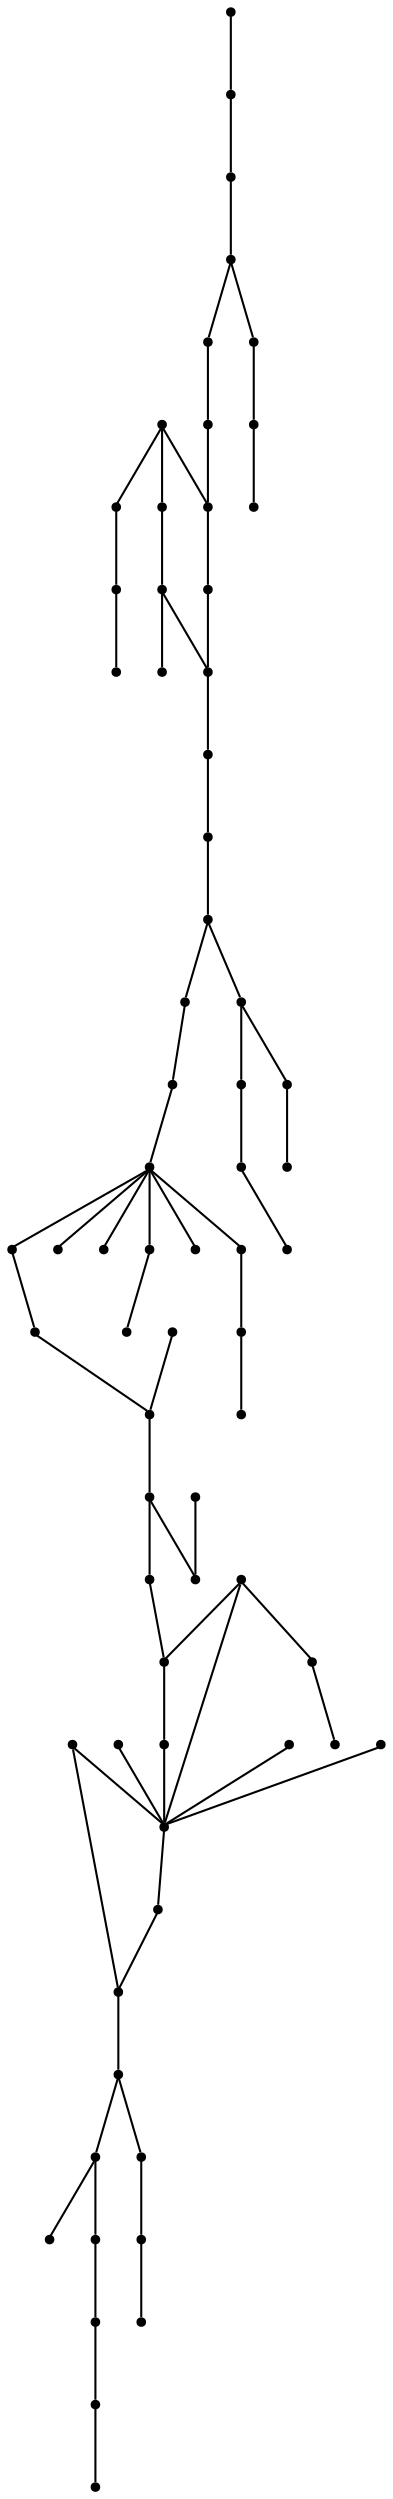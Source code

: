 graph {
  node [shape=point,comment="{\"directed\":false,\"doi\":\"10.4230/LIPIcs.GD.2024.32\",\"figure\":\"11 (2)\"}"]

  v0 [pos="1905.7290224589308,512.4924748744816"]
  v1 [pos="1945.0485271611756,512.4924748744816"]
  v2 [pos="1866.4095177566865,512.4924748744816"]
  v3 [pos="1827.0900130544424,512.4924748744816"]
  v4 [pos="1807.4302607033198,591.1126252261755"]
  v5 [pos="1846.7497654055642,610.7676628140989"]
  v6 [pos="1787.770762735412,512.4924748744816"]
  v7 [pos="1768.1110103842896,473.1823996986345"]
  v8 [pos="1768.1110103842898,551.8025500503286"]
  v9 [pos="1728.7915056820455,512.4924748744816"]
  v10 [pos="1689.4056069608105,512.5587258098841"]
  v11 [pos="1650.1524962775566,473.1823996986345"]
  v12 [pos="1650.1524962775563,551.8025500503286"]
  v13 [pos="1610.7665975563216,512.5587258098841"]
  v14 [pos="1630.492743926434,571.457587638252"]
  v15 [pos="1610.7665975563214,571.5238385736545"]
  v16 [pos="1591.1732392241895,571.457587638252"]
  v17 [pos="1571.5134868730674,473.1823996986345"]
  v18 [pos="1571.5134868730674,551.8025500503285"]
  v19 [pos="1532.1275881518327,512.558725809884"]
  v20 [pos="1532.193982170823,571.457587638252"]
  v21 [pos="1492.8744774685783,591.1126252261755"]
  v22 [pos="1492.8744774685783,512.4924748744816"]
  v23 [pos="1453.5549727663338,591.1126252261755"]
  v24 [pos="1453.5549727663338,551.8025500503285"]
  v25 [pos="1433.8952204152115,512.4924748744816"]
  v26 [pos="1394.5757157129672,512.4924748744816"]
  v27 [pos="1374.915963361845,453.527362110711"]
  v28 [pos="1355.2562110107226,512.4924748744816"]
  v29 [pos="1315.936706308478,512.4924748744816"]
  v30 [pos="1296.2769539573558,571.457587638252"]
  v31 [pos="1335.5964586596003,591.1126252261755"]
  v32 [pos="1256.891055236121,512.5587258098841"]
  v33 [pos="1296.2105599383656,473.24865063403706"]
  v34 [pos="1197.9781922017446,551.8025500503285"]
  v35 [pos="1256.891055236121,473.24865063403706"]
  v36 [pos="1237.2976969039892,571.457587638252"]
  v37 [pos="1217.6379445528669,453.527362110711"]
  v38 [pos="1178.3184398506223,433.8723245227875"]
  v39 [pos="1178.2520458316321,512.5587258098841"]
  v40 [pos="1138.9325411293876,591.178876161578"]
  v41 [pos="1158.6586874995,630.4227004020224"]
  v42 [pos="1138.9325411293876,512.558725809884"]
  v43 [pos="1099.613036427143,512.5587258098841"]
  v44 [pos="1099.6794304461337,551.8025500503285"]
  v45 [pos="1080.0196780950112,591.1126252261754"]
  v46 [pos="1060.3599257438889,630.4227004020224"]
  v47 [pos="1060.2936589165056,512.5587258098841"]
  v48 [pos="1021.0404210416444,650.077737989946"]
  v49 [pos="981.6546495120168,512.558725809884"]
  v50 [pos="942.3351448097724,512.5587258098841"]
  v51 [pos="942.3351448097725,571.5238385736545"]
  v52 [pos="961.9948971608947,630.4889513374251"]
  v53 [pos="903.0819705307144,492.83743728655804"]
  v54 [pos="903.0819705307146,591.1126252261755"]
  v55 [pos="863.6961354052834,512.558725809884"]
  v56 [pos="863.6961354052834,571.5238385736545"]
  v57 [pos="844.0363830541611,610.8339137495016"]
  v58 [pos="804.7168783519166,650.1439889253486"]
  v59 [pos="824.4430247220291,473.1823996986345"]
  v60 [pos="745.8040153175401,650.077737989946"]
  v61 [pos="785.1235200197847,473.1823996986345"]
  v62 [pos="765.4637676686624,512.4924748744816"]
  v63 [pos="765.4637676686624,551.8025500503285"]
  v64 [pos="745.8040153175401,591.1126252261755"]
  v65 [pos="706.4181165963054,610.8339137495016"]
  v66 [pos="706.4845106152957,492.83743728655804"]
  v67 [pos="667.1650059130511,492.83743728655804"]
  v68 [pos="627.77917078762,512.5587258098841"]

  v0 -- v1 [id="-1",pos="1905.7290224589308,512.4924748744816 1945.0485271611756,512.4924748744816 1945.0485271611756,512.4924748744816 1945.0485271611756,512.4924748744816"]
  v68 -- v67 [id="-2",pos="627.77917078762,512.5587258098841 667.1650059130511,492.83743728655804 667.1650059130511,492.83743728655804 667.1650059130511,492.83743728655804"]
  v67 -- v66 [id="-3",pos="667.1650059130511,492.83743728655804 706.4845106152957,492.83743728655804 706.4845106152957,492.83743728655804 706.4845106152957,492.83743728655804"]
  v66 -- v62 [id="-4",pos="706.4845106152957,492.83743728655804 765.4637676686624,512.4924748744816 765.4637676686624,512.4924748744816 765.4637676686624,512.4924748744816"]
  v64 -- v65 [id="-5",pos="745.8040153175401,591.1126252261755 706.4181165963054,610.8339137495016 706.4181165963054,610.8339137495016 706.4181165963054,610.8339137495016"]
  v63 -- v64 [id="-6",pos="765.4637676686624,551.8025500503285 745.8040153175401,591.1126252261755 745.8040153175401,591.1126252261755 745.8040153175401,591.1126252261755"]
  v62 -- v61 [id="-7",pos="765.4637676686624,512.4924748744816 785.1235200197847,473.1823996986345 785.1235200197847,473.1823996986345 785.1235200197847,473.1823996986345"]
  v62 -- v63 [id="-8",pos="765.4637676686624,512.4924748744816 765.4637676686624,551.8025500503285 765.4637676686624,551.8025500503285 765.4637676686624,551.8025500503285"]
  v61 -- v59 [id="-9",pos="785.1235200197847,473.1823996986345 824.4430247220291,473.1823996986345 824.4430247220291,473.1823996986345 824.4430247220291,473.1823996986345"]
  v58 -- v60 [id="-10",pos="804.7168783519166,650.1439889253486 745.8040153175401,650.077737989946 745.8040153175401,650.077737989946 745.8040153175401,650.077737989946"]
  v59 -- v55 [id="-11",pos="824.4430247220291,473.1823996986345 863.6961354052834,512.558725809884 863.6961354052834,512.558725809884 863.6961354052834,512.558725809884"]
  v57 -- v58 [id="-12",pos="844.0363830541611,610.8339137495016 804.7168783519166,650.1439889253486 804.7168783519166,650.1439889253486 804.7168783519166,650.1439889253486"]
  v56 -- v54 [id="-13",pos="863.6961354052834,571.5238385736545 903.0819705307146,591.1126252261755 903.0819705307146,591.1126252261755 903.0819705307146,591.1126252261755"]
  v56 -- v57 [id="-14",pos="863.6961354052834,571.5238385736545 844.0363830541611,610.8339137495016 844.0363830541611,610.8339137495016 844.0363830541611,610.8339137495016"]
  v56 -- v55 [id="-15",pos="863.6961354052834,571.5238385736545 863.6961354052834,512.558725809884 863.6961354052834,512.558725809884 863.6961354052834,512.558725809884"]
  v55 -- v53 [id="-16",pos="863.6961354052834,512.558725809884 903.0819705307144,492.83743728655804 903.0819705307144,492.83743728655804 903.0819705307144,492.83743728655804"]
  v54 -- v51 [id="-17",pos="903.0819705307146,591.1126252261755 942.3351448097725,571.5238385736545 942.3351448097725,571.5238385736545 942.3351448097725,571.5238385736545"]
  v53 -- v50 [id="-18",pos="903.0819705307144,492.83743728655804 942.3351448097724,512.5587258098841 942.3351448097724,512.5587258098841 942.3351448097724,512.5587258098841"]
  v51 -- v52 [id="-19",pos="942.3351448097725,571.5238385736545 961.9948971608947,630.4889513374251 961.9948971608947,630.4889513374251 961.9948971608947,630.4889513374251"]
  v51 -- v50 [id="-20",pos="942.3351448097725,571.5238385736545 942.3351448097724,512.5587258098841 942.3351448097724,512.5587258098841 942.3351448097724,512.5587258098841"]
  v50 -- v49 [id="-21",pos="942.3351448097724,512.5587258098841 981.6546495120168,512.558725809884 981.6546495120168,512.558725809884 981.6546495120168,512.558725809884"]
  v49 -- v47 [id="-22",pos="981.6546495120168,512.558725809884 1060.2936589165056,512.5587258098841 1060.2936589165056,512.5587258098841 1060.2936589165056,512.5587258098841"]
  v46 -- v48 [id="-23",pos="1060.3599257438889,630.4227004020224 1021.0404210416444,650.077737989946 1021.0404210416444,650.077737989946 1021.0404210416444,650.077737989946"]
  v47 -- v43 [id="-24",pos="1060.2936589165056,512.5587258098841 1099.613036427143,512.5587258098841 1099.613036427143,512.5587258098841 1099.613036427143,512.5587258098841"]
  v45 -- v46 [id="-25",pos="1080.0196780950112,591.1126252261754 1060.3599257438889,630.4227004020224 1060.3599257438889,630.4227004020224 1060.3599257438889,630.4227004020224"]
  v43 -- v44 [id="-26",pos="1099.613036427143,512.5587258098841 1099.6794304461337,551.8025500503285 1099.6794304461337,551.8025500503285 1099.6794304461337,551.8025500503285"]
  v43 -- v42 [id="-27",pos="1099.613036427143,512.5587258098841 1138.9325411293876,512.558725809884 1138.9325411293876,512.558725809884 1138.9325411293876,512.558725809884"]
  v44 -- v45 [id="-28",pos="1099.6794304461337,551.8025500503285 1080.0196780950112,591.1126252261754 1080.0196780950112,591.1126252261754 1080.0196780950112,591.1126252261754"]
  v44 -- v40 [id="-29",pos="1099.6794304461337,551.8025500503285 1138.9325411293876,591.178876161578 1138.9325411293876,591.178876161578 1138.9325411293876,591.178876161578"]
  v42 -- v39 [id="-31",pos="1138.9325411293876,512.558725809884 1178.2520458316321,512.5587258098841 1178.2520458316321,512.5587258098841 1178.2520458316321,512.5587258098841"]
  v40 -- v41 [id="-32",pos="1138.9325411293876,591.178876161578 1158.6586874995,630.4227004020224 1158.6586874995,630.4227004020224 1158.6586874995,630.4227004020224"]
  v39 -- v32 [id="-33",pos="1178.2520458316321,512.5587258098841 1256.891055236121,512.5587258098841 1256.891055236121,512.5587258098841 1256.891055236121,512.5587258098841"]
  v37 -- v38 [id="-34",pos="1217.6379445528669,453.527362110711 1178.3184398506223,433.8723245227875 1178.3184398506223,433.8723245227875 1178.3184398506223,433.8723245227875"]
  v35 -- v37 [id="-35",pos="1256.891055236121,473.24865063403706 1217.6379445528669,453.527362110711 1217.6379445528669,453.527362110711 1217.6379445528669,453.527362110711"]
  v32 -- v30 [id="-36",pos="1256.891055236121,512.5587258098841 1296.2769539573558,571.457587638252 1296.2769539573558,571.457587638252 1296.2769539573558,571.457587638252"]
  v32 -- v36 [id="-37",pos="1256.891055236121,512.5587258098841 1237.2976969039892,571.457587638252 1237.2976969039892,571.457587638252 1237.2976969039892,571.457587638252"]
  v32 -- v29 [id="-38",pos="1256.891055236121,512.5587258098841 1315.936706308478,512.4924748744816 1315.936706308478,512.4924748744816 1315.936706308478,512.4924748744816"]
  v32 -- v35 [id="-40",pos="1256.891055236121,512.5587258098841 1256.891055236121,473.24865063403706 1256.891055236121,473.24865063403706 1256.891055236121,473.24865063403706"]
  v32 -- v34 [id="-41",pos="1256.891055236121,512.5587258098841 1197.9781922017446,551.8025500503285 1197.9781922017446,551.8025500503285 1197.9781922017446,551.8025500503285"]
  v32 -- v33 [id="-42",pos="1256.891055236121,512.5587258098841 1296.2105599383656,473.24865063403706 1296.2105599383656,473.24865063403706 1296.2105599383656,473.24865063403706"]
  v30 -- v31 [id="-43",pos="1296.2769539573558,571.457587638252 1335.5964586596003,591.1126252261755 1335.5964586596003,591.1126252261755 1335.5964586596003,591.1126252261755"]
  v29 -- v28 [id="-44",pos="1315.936706308478,512.4924748744816 1355.2562110107226,512.4924748744816 1355.2562110107226,512.4924748744816 1355.2562110107226,512.4924748744816"]
  v28 -- v26 [id="-45",pos="1355.2562110107226,512.4924748744816 1394.5757157129672,512.4924748744816 1394.5757157129672,512.4924748744816 1394.5757157129672,512.4924748744816"]
  v27 -- v26 [id="-46",pos="1374.915963361845,453.527362110711 1394.5757157129672,512.4924748744816 1394.5757157129672,512.4924748744816 1394.5757157129672,512.4924748744816"]
  v26 -- v25 [id="-47",pos="1394.5757157129672,512.4924748744816 1433.8952204152115,512.4924748744816 1433.8952204152115,512.4924748744816 1433.8952204152115,512.4924748744816"]
  v25 -- v24 [id="-48",pos="1433.8952204152115,512.4924748744816 1453.5549727663338,551.8025500503285 1453.5549727663338,551.8025500503285 1453.5549727663338,551.8025500503285"]
  v25 -- v22 [id="-49",pos="1433.8952204152115,512.4924748744816 1492.8744774685783,512.4924748744816 1492.8744774685783,512.4924748744816 1492.8744774685783,512.4924748744816"]
  v23 -- v24 [id="-50",pos="1453.5549727663338,591.1126252261755 1453.5549727663338,551.8025500503285 1453.5549727663338,551.8025500503285 1453.5549727663338,551.8025500503285"]
  v22 -- v19 [id="-51",pos="1492.8744774685783,512.4924748744816 1532.1275881518327,512.558725809884 1532.1275881518327,512.558725809884 1532.1275881518327,512.558725809884"]
  v19 -- v17 [id="-52",pos="1532.1275881518327,512.558725809884 1571.5134868730674,473.1823996986345 1571.5134868730674,473.1823996986345 1571.5134868730674,473.1823996986345"]
  v20 -- v21 [id="-53",pos="1532.193982170823,571.457587638252 1492.8744774685783,591.1126252261755 1492.8744774685783,591.1126252261755 1492.8744774685783,591.1126252261755"]
  v18 -- v13 [id="-54",pos="1571.5134868730674,551.8025500503285 1610.7665975563216,512.5587258098841 1610.7665975563216,512.5587258098841 1610.7665975563216,512.5587258098841"]
  v18 -- v20 [id="-55",pos="1571.5134868730674,551.8025500503285 1532.193982170823,571.457587638252 1532.193982170823,571.457587638252 1532.193982170823,571.457587638252"]
  v18 -- v19 [id="-56",pos="1571.5134868730674,551.8025500503285 1532.1275881518327,512.558725809884 1532.1275881518327,512.558725809884 1532.1275881518327,512.558725809884"]
  v17 -- v13 [id="-57",pos="1571.5134868730674,473.1823996986345 1610.7665975563216,512.5587258098841 1610.7665975563216,512.5587258098841 1610.7665975563216,512.5587258098841"]
  v16 -- v13 [id="-58",pos="1591.1732392241895,571.457587638252 1610.7665975563216,512.5587258098841 1610.7665975563216,512.5587258098841 1610.7665975563216,512.5587258098841"]
  v15 -- v13 [id="-59",pos="1610.7665975563214,571.5238385736545 1610.7665975563216,512.5587258098841 1610.7665975563216,512.5587258098841 1610.7665975563216,512.5587258098841"]
  v13 -- v11 [id="-60",pos="1610.7665975563216,512.5587258098841 1650.1524962775566,473.1823996986345 1650.1524962775566,473.1823996986345 1650.1524962775566,473.1823996986345"]
  v14 -- v13 [id="-61",pos="1630.492743926434,571.457587638252 1610.7665975563216,512.5587258098841 1610.7665975563216,512.5587258098841 1610.7665975563216,512.5587258098841"]
  v12 -- v13 [id="-62",pos="1650.1524962775563,551.8025500503286 1610.7665975563216,512.5587258098841 1610.7665975563216,512.5587258098841 1610.7665975563216,512.5587258098841"]
  v12 -- v10 [id="-63",pos="1650.1524962775563,551.8025500503286 1689.4056069608105,512.5587258098841 1689.4056069608105,512.5587258098841 1689.4056069608105,512.5587258098841"]
  v11 -- v10 [id="-64",pos="1650.1524962775566,473.1823996986345 1689.4056069608105,512.5587258098841 1689.4056069608105,512.5587258098841 1689.4056069608105,512.5587258098841"]
  v10 -- v9 [id="-65",pos="1689.4056069608105,512.5587258098841 1728.7915056820455,512.4924748744816 1728.7915056820455,512.4924748744816 1728.7915056820455,512.4924748744816"]
  v9 -- v8 [id="-66",pos="1728.7915056820455,512.4924748744816 1768.1110103842898,551.8025500503286 1768.1110103842898,551.8025500503286 1768.1110103842898,551.8025500503286"]
  v9 -- v6 [id="-67",pos="1728.7915056820455,512.4924748744816 1787.770762735412,512.4924748744816 1787.770762735412,512.4924748744816 1787.770762735412,512.4924748744816"]
  v8 -- v4 [id="-68",pos="1768.1110103842898,551.8025500503286 1807.4302607033198,591.1126252261755 1807.4302607033198,591.1126252261755 1807.4302607033198,591.1126252261755"]
  v6 -- v7 [id="-69",pos="1787.770762735412,512.4924748744816 1768.1110103842896,473.1823996986345 1768.1110103842896,473.1823996986345 1768.1110103842896,473.1823996986345"]
  v6 -- v3 [id="-70",pos="1787.770762735412,512.4924748744816 1827.0900130544424,512.4924748744816 1827.0900130544424,512.4924748744816 1827.0900130544424,512.4924748744816"]
  v4 -- v5 [id="-71",pos="1807.4302607033198,591.1126252261755 1846.7497654055642,610.7676628140989 1846.7497654055642,610.7676628140989 1846.7497654055642,610.7676628140989"]
  v3 -- v2 [id="-72",pos="1827.0900130544424,512.4924748744816 1866.4095177566865,512.4924748744816 1866.4095177566865,512.4924748744816 1866.4095177566865,512.4924748744816"]
  v2 -- v0 [id="-73",pos="1866.4095177566865,512.4924748744816 1905.7290224589308,512.4924748744816 1905.7290224589308,512.4924748744816 1905.7290224589308,512.4924748744816"]
}